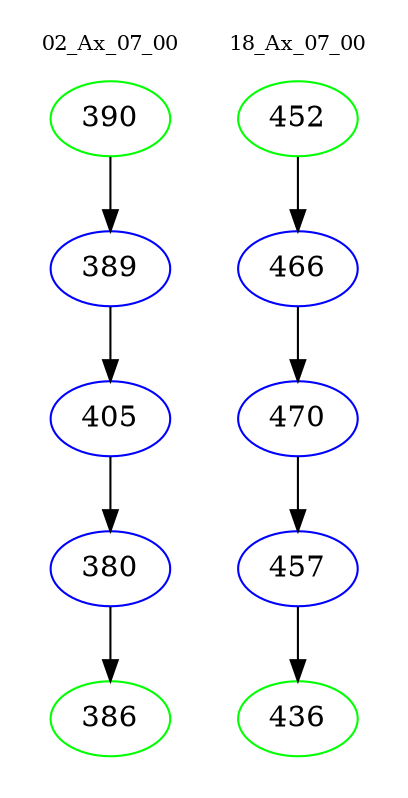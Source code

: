 digraph{
subgraph cluster_0 {
color = white
label = "02_Ax_07_00";
fontsize=10;
T0_390 [label="390", color="green"]
T0_390 -> T0_389 [color="black"]
T0_389 [label="389", color="blue"]
T0_389 -> T0_405 [color="black"]
T0_405 [label="405", color="blue"]
T0_405 -> T0_380 [color="black"]
T0_380 [label="380", color="blue"]
T0_380 -> T0_386 [color="black"]
T0_386 [label="386", color="green"]
}
subgraph cluster_1 {
color = white
label = "18_Ax_07_00";
fontsize=10;
T1_452 [label="452", color="green"]
T1_452 -> T1_466 [color="black"]
T1_466 [label="466", color="blue"]
T1_466 -> T1_470 [color="black"]
T1_470 [label="470", color="blue"]
T1_470 -> T1_457 [color="black"]
T1_457 [label="457", color="blue"]
T1_457 -> T1_436 [color="black"]
T1_436 [label="436", color="green"]
}
}
